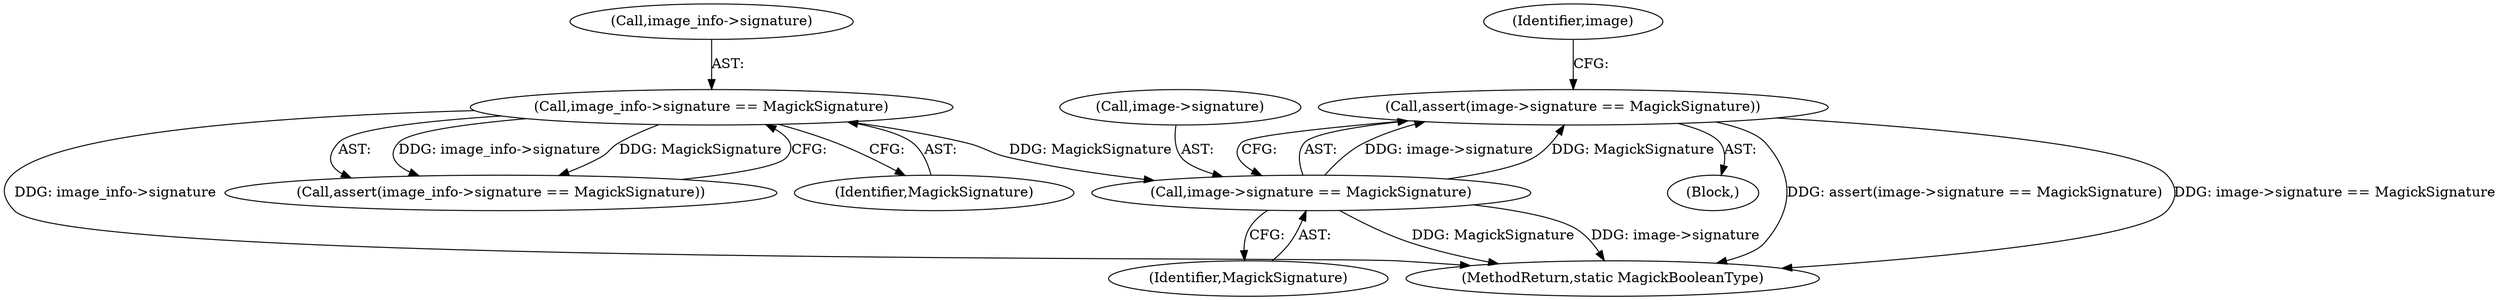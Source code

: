 digraph "0_ImageMagick_3d5ac8c20846871f1eb3068b65f93da7cd33bfd0_0@API" {
"1000144" [label="(Call,assert(image->signature == MagickSignature))"];
"1000145" [label="(Call,image->signature == MagickSignature)"];
"1000133" [label="(Call,image_info->signature == MagickSignature)"];
"1000133" [label="(Call,image_info->signature == MagickSignature)"];
"1000112" [label="(Block,)"];
"1000144" [label="(Call,assert(image->signature == MagickSignature))"];
"1000145" [label="(Call,image->signature == MagickSignature)"];
"1001299" [label="(MethodReturn,static MagickBooleanType)"];
"1000146" [label="(Call,image->signature)"];
"1000132" [label="(Call,assert(image_info->signature == MagickSignature))"];
"1000137" [label="(Identifier,MagickSignature)"];
"1000134" [label="(Call,image_info->signature)"];
"1000149" [label="(Identifier,MagickSignature)"];
"1000153" [label="(Identifier,image)"];
"1000144" -> "1000112"  [label="AST: "];
"1000144" -> "1000145"  [label="CFG: "];
"1000145" -> "1000144"  [label="AST: "];
"1000153" -> "1000144"  [label="CFG: "];
"1000144" -> "1001299"  [label="DDG: assert(image->signature == MagickSignature)"];
"1000144" -> "1001299"  [label="DDG: image->signature == MagickSignature"];
"1000145" -> "1000144"  [label="DDG: image->signature"];
"1000145" -> "1000144"  [label="DDG: MagickSignature"];
"1000145" -> "1000149"  [label="CFG: "];
"1000146" -> "1000145"  [label="AST: "];
"1000149" -> "1000145"  [label="AST: "];
"1000145" -> "1001299"  [label="DDG: MagickSignature"];
"1000145" -> "1001299"  [label="DDG: image->signature"];
"1000133" -> "1000145"  [label="DDG: MagickSignature"];
"1000133" -> "1000132"  [label="AST: "];
"1000133" -> "1000137"  [label="CFG: "];
"1000134" -> "1000133"  [label="AST: "];
"1000137" -> "1000133"  [label="AST: "];
"1000132" -> "1000133"  [label="CFG: "];
"1000133" -> "1001299"  [label="DDG: image_info->signature"];
"1000133" -> "1000132"  [label="DDG: image_info->signature"];
"1000133" -> "1000132"  [label="DDG: MagickSignature"];
}
